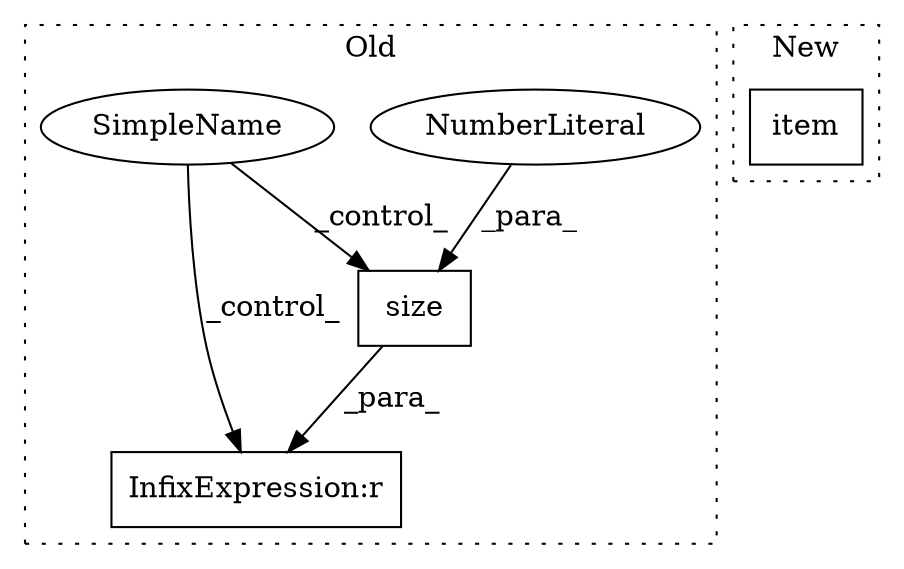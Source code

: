 digraph G {
subgraph cluster0 {
1 [label="size" a="32" s="4955,4961" l="5,1" shape="box"];
3 [label="NumberLiteral" a="34" s="4960" l="1" shape="ellipse"];
4 [label="InfixExpression:r" a="27" s="4962" l="4" shape="box"];
5 [label="SimpleName" a="42" s="" l="" shape="ellipse"];
label = "Old";
style="dotted";
}
subgraph cluster1 {
2 [label="item" a="32" s="4877" l="6" shape="box"];
label = "New";
style="dotted";
}
1 -> 4 [label="_para_"];
3 -> 1 [label="_para_"];
5 -> 4 [label="_control_"];
5 -> 1 [label="_control_"];
}